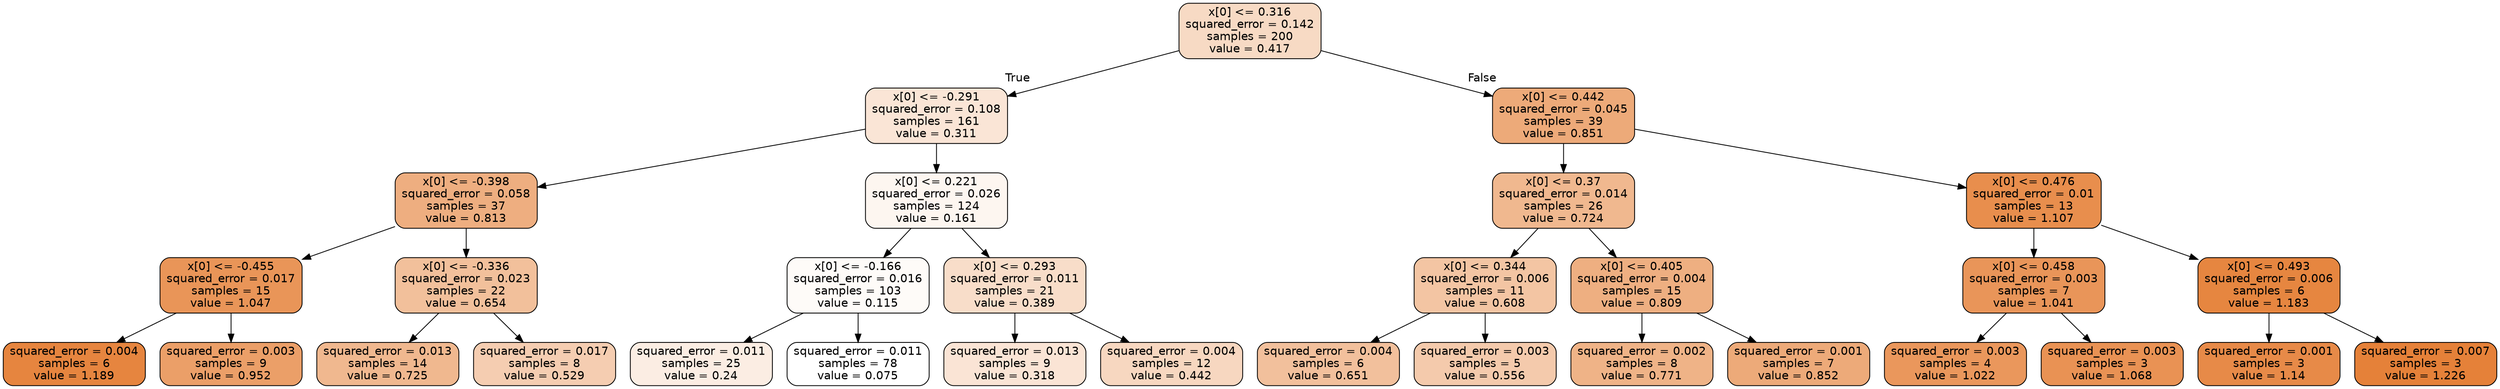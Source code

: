 digraph Tree {
node [shape=box, style="filled, rounded", color="black", fontname="helvetica"] ;
edge [fontname="helvetica"] ;
0 [label="x[0] <= 0.316\nsquared_error = 0.142\nsamples = 200\nvalue = 0.417", fillcolor="#f7dac4"] ;
1 [label="x[0] <= -0.291\nsquared_error = 0.108\nsamples = 161\nvalue = 0.311", fillcolor="#fae5d6"] ;
0 -> 1 [labeldistance=2.5, labelangle=45, headlabel="True"] ;
2 [label="x[0] <= -0.398\nsquared_error = 0.058\nsamples = 37\nvalue = 0.813", fillcolor="#eeae80"] ;
1 -> 2 ;
3 [label="x[0] <= -0.455\nsquared_error = 0.017\nsamples = 15\nvalue = 1.047", fillcolor="#e99558"] ;
2 -> 3 ;
4 [label="squared_error = 0.004\nsamples = 6\nvalue = 1.189", fillcolor="#e6853f"] ;
3 -> 4 ;
5 [label="squared_error = 0.003\nsamples = 9\nvalue = 0.952", fillcolor="#eb9f68"] ;
3 -> 5 ;
6 [label="x[0] <= -0.336\nsquared_error = 0.023\nsamples = 22\nvalue = 0.654", fillcolor="#f2c09b"] ;
2 -> 6 ;
7 [label="squared_error = 0.013\nsamples = 14\nvalue = 0.725", fillcolor="#f0b88f"] ;
6 -> 7 ;
8 [label="squared_error = 0.017\nsamples = 8\nvalue = 0.529", fillcolor="#f5cdb1"] ;
6 -> 8 ;
9 [label="x[0] <= 0.221\nsquared_error = 0.026\nsamples = 124\nvalue = 0.161", fillcolor="#fdf6f0"] ;
1 -> 9 ;
10 [label="x[0] <= -0.166\nsquared_error = 0.016\nsamples = 103\nvalue = 0.115", fillcolor="#fefbf8"] ;
9 -> 10 ;
11 [label="squared_error = 0.011\nsamples = 25\nvalue = 0.24", fillcolor="#fbede3"] ;
10 -> 11 ;
12 [label="squared_error = 0.011\nsamples = 78\nvalue = 0.075", fillcolor="#ffffff"] ;
10 -> 12 ;
13 [label="x[0] <= 0.293\nsquared_error = 0.011\nsamples = 21\nvalue = 0.389", fillcolor="#f8ddc9"] ;
9 -> 13 ;
14 [label="squared_error = 0.013\nsamples = 9\nvalue = 0.318", fillcolor="#fae4d5"] ;
13 -> 14 ;
15 [label="squared_error = 0.004\nsamples = 12\nvalue = 0.442", fillcolor="#f7d7c0"] ;
13 -> 15 ;
16 [label="x[0] <= 0.442\nsquared_error = 0.045\nsamples = 39\nvalue = 0.851", fillcolor="#edaa79"] ;
0 -> 16 [labeldistance=2.5, labelangle=-45, headlabel="False"] ;
17 [label="x[0] <= 0.37\nsquared_error = 0.014\nsamples = 26\nvalue = 0.724", fillcolor="#f0b88f"] ;
16 -> 17 ;
18 [label="x[0] <= 0.344\nsquared_error = 0.006\nsamples = 11\nvalue = 0.608", fillcolor="#f3c5a3"] ;
17 -> 18 ;
19 [label="squared_error = 0.004\nsamples = 6\nvalue = 0.651", fillcolor="#f2c09c"] ;
18 -> 19 ;
20 [label="squared_error = 0.003\nsamples = 5\nvalue = 0.556", fillcolor="#f4caac"] ;
18 -> 20 ;
21 [label="x[0] <= 0.405\nsquared_error = 0.004\nsamples = 15\nvalue = 0.809", fillcolor="#eeaf81"] ;
17 -> 21 ;
22 [label="squared_error = 0.002\nsamples = 8\nvalue = 0.771", fillcolor="#efb387"] ;
21 -> 22 ;
23 [label="squared_error = 0.001\nsamples = 7\nvalue = 0.852", fillcolor="#edaa79"] ;
21 -> 23 ;
24 [label="x[0] <= 0.476\nsquared_error = 0.01\nsamples = 13\nvalue = 1.107", fillcolor="#e88e4d"] ;
16 -> 24 ;
25 [label="x[0] <= 0.458\nsquared_error = 0.003\nsamples = 7\nvalue = 1.041", fillcolor="#e99559"] ;
24 -> 25 ;
26 [label="squared_error = 0.003\nsamples = 4\nvalue = 1.022", fillcolor="#ea975c"] ;
25 -> 26 ;
27 [label="squared_error = 0.003\nsamples = 3\nvalue = 1.068", fillcolor="#e99254"] ;
25 -> 27 ;
28 [label="x[0] <= 0.493\nsquared_error = 0.006\nsamples = 6\nvalue = 1.183", fillcolor="#e68640"] ;
24 -> 28 ;
29 [label="squared_error = 0.001\nsamples = 3\nvalue = 1.14", fillcolor="#e78a48"] ;
28 -> 29 ;
30 [label="squared_error = 0.007\nsamples = 3\nvalue = 1.226", fillcolor="#e58139"] ;
28 -> 30 ;
}